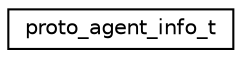 digraph "Graphical Class Hierarchy"
{
 // LATEX_PDF_SIZE
  edge [fontname="Helvetica",fontsize="10",labelfontname="Helvetica",labelfontsize="10"];
  node [fontname="Helvetica",fontsize="10",shape=record];
  rankdir="LR";
  Node0 [label="proto_agent_info_t",height=0.2,width=0.4,color="black", fillcolor="white", style="filled",URL="$structproto__agent__info__t.html",tooltip=" "];
}
